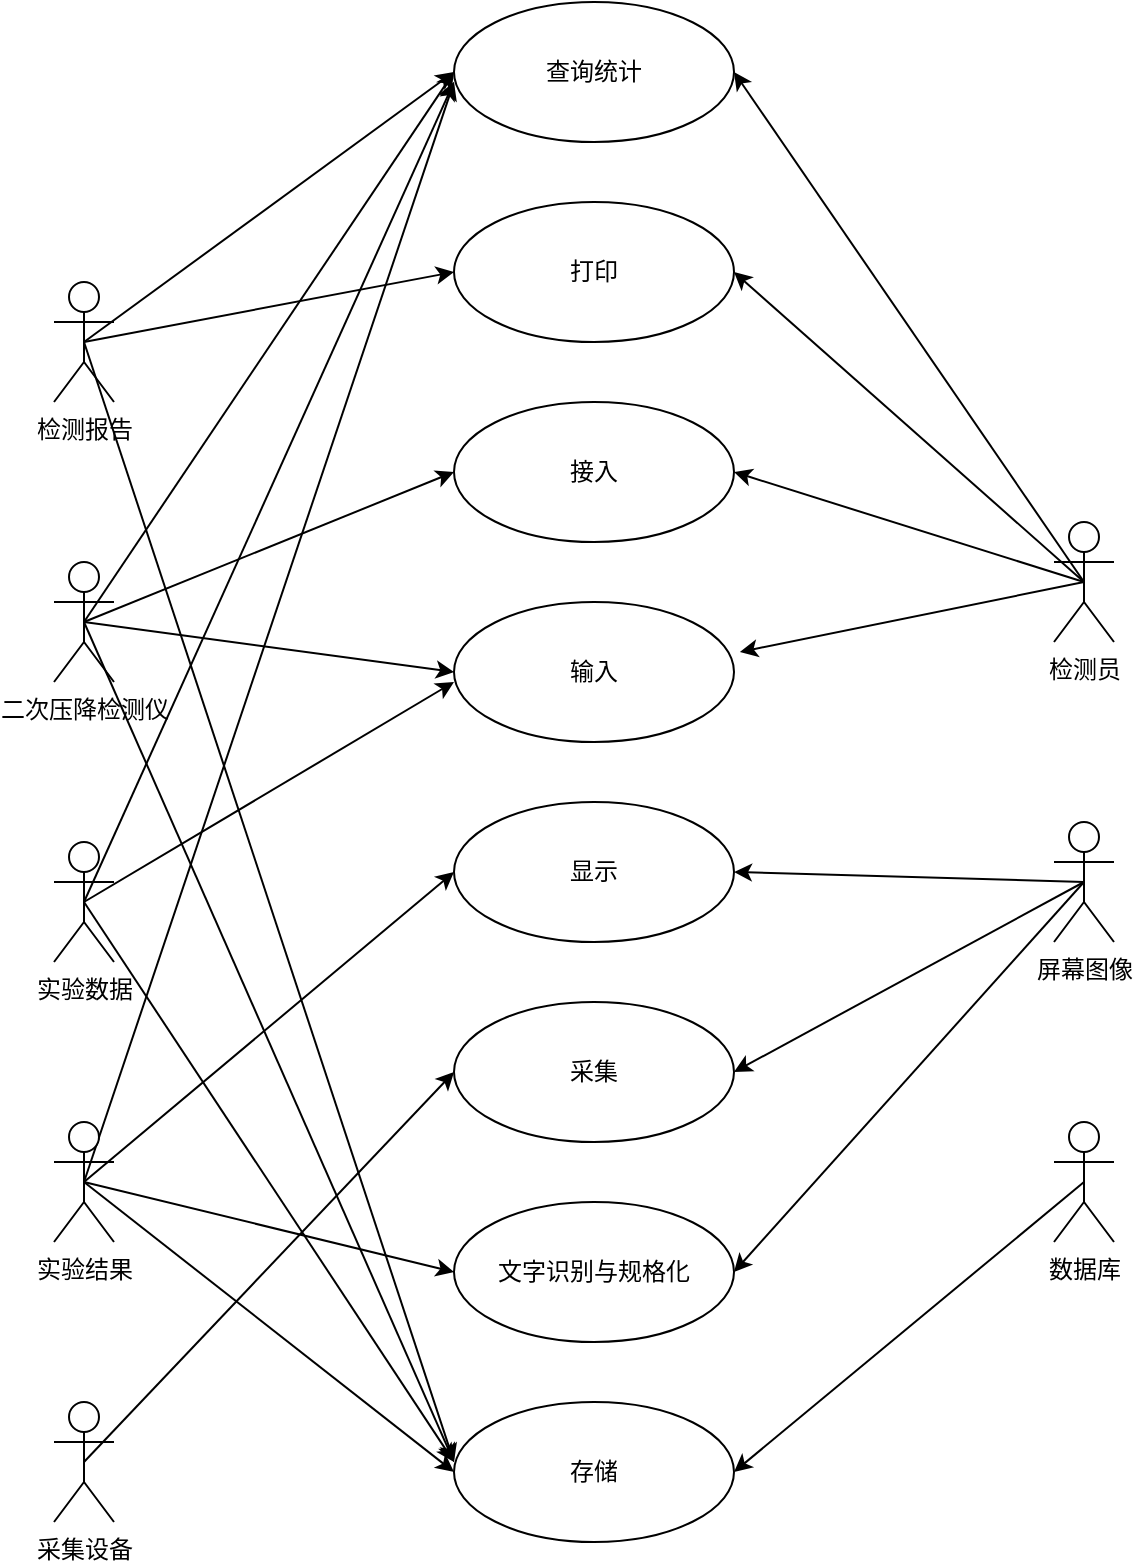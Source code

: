<mxfile version="15.7.3" type="device"><diagram id="RY6_BzIl-Z1RvBdNFUKe" name="第 1 页"><mxGraphModel dx="1102" dy="857" grid="1" gridSize="10" guides="1" tooltips="1" connect="1" arrows="1" fold="1" page="1" pageScale="1" pageWidth="827" pageHeight="1169" math="0" shadow="0"><root><mxCell id="0"/><mxCell id="1" parent="0"/><mxCell id="tnJ9KIsSvP-HENIOb-Eq-36" style="edgeStyle=none;rounded=0;orthogonalLoop=1;jettySize=auto;html=1;exitX=0.5;exitY=0.5;exitDx=0;exitDy=0;exitPerimeter=0;fontSize=12;" edge="1" parent="1" source="tnJ9KIsSvP-HENIOb-Eq-1"><mxGeometry relative="1" as="geometry"><mxPoint x="290" y="760" as="targetPoint"/></mxGeometry></mxCell><mxCell id="tnJ9KIsSvP-HENIOb-Eq-39" style="edgeStyle=none;rounded=0;orthogonalLoop=1;jettySize=auto;html=1;exitX=0.5;exitY=0.5;exitDx=0;exitDy=0;exitPerimeter=0;entryX=0;entryY=0.5;entryDx=0;entryDy=0;fontSize=12;" edge="1" parent="1" source="tnJ9KIsSvP-HENIOb-Eq-1" target="tnJ9KIsSvP-HENIOb-Eq-37"><mxGeometry relative="1" as="geometry"/></mxCell><mxCell id="tnJ9KIsSvP-HENIOb-Eq-46" style="edgeStyle=none;rounded=0;orthogonalLoop=1;jettySize=auto;html=1;exitX=0.5;exitY=0.5;exitDx=0;exitDy=0;exitPerimeter=0;entryX=0;entryY=0.5;entryDx=0;entryDy=0;fontSize=12;" edge="1" parent="1" source="tnJ9KIsSvP-HENIOb-Eq-1" target="tnJ9KIsSvP-HENIOb-Eq-40"><mxGeometry relative="1" as="geometry"/></mxCell><mxCell id="tnJ9KIsSvP-HENIOb-Eq-1" value="检测报告" style="shape=umlActor;verticalLabelPosition=bottom;verticalAlign=top;html=1;" vertex="1" parent="1"><mxGeometry x="90" y="170" width="30" height="60" as="geometry"/></mxCell><mxCell id="tnJ9KIsSvP-HENIOb-Eq-16" style="rounded=0;orthogonalLoop=1;jettySize=auto;html=1;exitX=0.5;exitY=0.5;exitDx=0;exitDy=0;exitPerimeter=0;entryX=0;entryY=0.5;entryDx=0;entryDy=0;" edge="1" parent="1" source="tnJ9KIsSvP-HENIOb-Eq-4" target="tnJ9KIsSvP-HENIOb-Eq-13"><mxGeometry relative="1" as="geometry"/></mxCell><mxCell id="tnJ9KIsSvP-HENIOb-Eq-19" style="edgeStyle=none;rounded=0;orthogonalLoop=1;jettySize=auto;html=1;exitX=0.5;exitY=0.5;exitDx=0;exitDy=0;exitPerimeter=0;entryX=0;entryY=0.5;entryDx=0;entryDy=0;" edge="1" parent="1" source="tnJ9KIsSvP-HENIOb-Eq-4" target="tnJ9KIsSvP-HENIOb-Eq-17"><mxGeometry relative="1" as="geometry"/></mxCell><mxCell id="tnJ9KIsSvP-HENIOb-Eq-35" style="edgeStyle=none;rounded=0;orthogonalLoop=1;jettySize=auto;html=1;exitX=0.5;exitY=0.5;exitDx=0;exitDy=0;exitPerimeter=0;fontSize=12;" edge="1" parent="1" source="tnJ9KIsSvP-HENIOb-Eq-4"><mxGeometry relative="1" as="geometry"><mxPoint x="290" y="760" as="targetPoint"/></mxGeometry></mxCell><mxCell id="tnJ9KIsSvP-HENIOb-Eq-47" style="edgeStyle=none;rounded=0;orthogonalLoop=1;jettySize=auto;html=1;exitX=0.5;exitY=0.5;exitDx=0;exitDy=0;exitPerimeter=0;entryX=0;entryY=0.5;entryDx=0;entryDy=0;fontSize=12;" edge="1" parent="1" source="tnJ9KIsSvP-HENIOb-Eq-4" target="tnJ9KIsSvP-HENIOb-Eq-40"><mxGeometry relative="1" as="geometry"/></mxCell><mxCell id="tnJ9KIsSvP-HENIOb-Eq-4" value="二次压降检测仪" style="shape=umlActor;verticalLabelPosition=bottom;verticalAlign=top;html=1;" vertex="1" parent="1"><mxGeometry x="90" y="310" width="30" height="60" as="geometry"/></mxCell><mxCell id="tnJ9KIsSvP-HENIOb-Eq-20" style="edgeStyle=none;rounded=0;orthogonalLoop=1;jettySize=auto;html=1;exitX=0.5;exitY=0.5;exitDx=0;exitDy=0;exitPerimeter=0;" edge="1" parent="1" source="tnJ9KIsSvP-HENIOb-Eq-6"><mxGeometry relative="1" as="geometry"><mxPoint x="290" y="370" as="targetPoint"/></mxGeometry></mxCell><mxCell id="tnJ9KIsSvP-HENIOb-Eq-34" style="edgeStyle=none;rounded=0;orthogonalLoop=1;jettySize=auto;html=1;exitX=0.5;exitY=0.5;exitDx=0;exitDy=0;exitPerimeter=0;fontSize=12;" edge="1" parent="1" source="tnJ9KIsSvP-HENIOb-Eq-6"><mxGeometry relative="1" as="geometry"><mxPoint x="290" y="760" as="targetPoint"/></mxGeometry></mxCell><mxCell id="tnJ9KIsSvP-HENIOb-Eq-48" style="edgeStyle=none;rounded=0;orthogonalLoop=1;jettySize=auto;html=1;exitX=0.5;exitY=0.5;exitDx=0;exitDy=0;exitPerimeter=0;fontSize=12;" edge="1" parent="1" source="tnJ9KIsSvP-HENIOb-Eq-6"><mxGeometry relative="1" as="geometry"><mxPoint x="290" y="70" as="targetPoint"/></mxGeometry></mxCell><mxCell id="tnJ9KIsSvP-HENIOb-Eq-6" value="实验数据" style="shape=umlActor;verticalLabelPosition=bottom;verticalAlign=top;html=1;" vertex="1" parent="1"><mxGeometry x="90" y="450" width="30" height="60" as="geometry"/></mxCell><mxCell id="tnJ9KIsSvP-HENIOb-Eq-24" style="edgeStyle=none;rounded=0;orthogonalLoop=1;jettySize=auto;html=1;exitX=0.5;exitY=0.5;exitDx=0;exitDy=0;exitPerimeter=0;entryX=0;entryY=0.5;entryDx=0;entryDy=0;" edge="1" parent="1" source="tnJ9KIsSvP-HENIOb-Eq-7" target="tnJ9KIsSvP-HENIOb-Eq-21"><mxGeometry relative="1" as="geometry"/></mxCell><mxCell id="tnJ9KIsSvP-HENIOb-Eq-26" style="edgeStyle=none;rounded=0;orthogonalLoop=1;jettySize=auto;html=1;exitX=0.5;exitY=0.5;exitDx=0;exitDy=0;exitPerimeter=0;entryX=0;entryY=0.5;entryDx=0;entryDy=0;fontSize=12;" edge="1" parent="1" source="tnJ9KIsSvP-HENIOb-Eq-7" target="tnJ9KIsSvP-HENIOb-Eq-25"><mxGeometry relative="1" as="geometry"/></mxCell><mxCell id="tnJ9KIsSvP-HENIOb-Eq-33" style="edgeStyle=none;rounded=0;orthogonalLoop=1;jettySize=auto;html=1;exitX=0.5;exitY=0.5;exitDx=0;exitDy=0;exitPerimeter=0;entryX=0;entryY=0.5;entryDx=0;entryDy=0;fontSize=12;" edge="1" parent="1" source="tnJ9KIsSvP-HENIOb-Eq-7" target="tnJ9KIsSvP-HENIOb-Eq-31"><mxGeometry relative="1" as="geometry"/></mxCell><mxCell id="tnJ9KIsSvP-HENIOb-Eq-49" style="edgeStyle=none;rounded=0;orthogonalLoop=1;jettySize=auto;html=1;exitX=0.5;exitY=0.5;exitDx=0;exitDy=0;exitPerimeter=0;fontSize=12;" edge="1" parent="1" source="tnJ9KIsSvP-HENIOb-Eq-7"><mxGeometry relative="1" as="geometry"><mxPoint x="290" y="70" as="targetPoint"/></mxGeometry></mxCell><mxCell id="tnJ9KIsSvP-HENIOb-Eq-7" value="实验结果" style="shape=umlActor;verticalLabelPosition=bottom;verticalAlign=top;html=1;" vertex="1" parent="1"><mxGeometry x="90" y="590" width="30" height="60" as="geometry"/></mxCell><mxCell id="tnJ9KIsSvP-HENIOb-Eq-30" style="edgeStyle=none;rounded=0;orthogonalLoop=1;jettySize=auto;html=1;exitX=0.5;exitY=0.5;exitDx=0;exitDy=0;exitPerimeter=0;entryX=0;entryY=0.5;entryDx=0;entryDy=0;fontSize=12;" edge="1" parent="1" source="tnJ9KIsSvP-HENIOb-Eq-9" target="tnJ9KIsSvP-HENIOb-Eq-28"><mxGeometry relative="1" as="geometry"/></mxCell><mxCell id="tnJ9KIsSvP-HENIOb-Eq-9" value="采集设备" style="shape=umlActor;verticalLabelPosition=bottom;verticalAlign=top;html=1;" vertex="1" parent="1"><mxGeometry x="90" y="730" width="30" height="60" as="geometry"/></mxCell><mxCell id="tnJ9KIsSvP-HENIOb-Eq-14" style="rounded=0;orthogonalLoop=1;jettySize=auto;html=1;exitX=0.5;exitY=0.5;exitDx=0;exitDy=0;exitPerimeter=0;entryX=1;entryY=0.5;entryDx=0;entryDy=0;" edge="1" parent="1" source="tnJ9KIsSvP-HENIOb-Eq-10" target="tnJ9KIsSvP-HENIOb-Eq-13"><mxGeometry relative="1" as="geometry"/></mxCell><mxCell id="tnJ9KIsSvP-HENIOb-Eq-18" style="edgeStyle=none;rounded=0;orthogonalLoop=1;jettySize=auto;html=1;exitX=0.5;exitY=0.5;exitDx=0;exitDy=0;exitPerimeter=0;entryX=1.021;entryY=0.357;entryDx=0;entryDy=0;entryPerimeter=0;" edge="1" parent="1" source="tnJ9KIsSvP-HENIOb-Eq-10" target="tnJ9KIsSvP-HENIOb-Eq-17"><mxGeometry relative="1" as="geometry"/></mxCell><mxCell id="tnJ9KIsSvP-HENIOb-Eq-38" style="edgeStyle=none;rounded=0;orthogonalLoop=1;jettySize=auto;html=1;exitX=0.5;exitY=0.5;exitDx=0;exitDy=0;exitPerimeter=0;entryX=1;entryY=0.5;entryDx=0;entryDy=0;fontSize=12;" edge="1" parent="1" source="tnJ9KIsSvP-HENIOb-Eq-10" target="tnJ9KIsSvP-HENIOb-Eq-37"><mxGeometry relative="1" as="geometry"/></mxCell><mxCell id="tnJ9KIsSvP-HENIOb-Eq-45" style="edgeStyle=none;rounded=0;orthogonalLoop=1;jettySize=auto;html=1;exitX=0.5;exitY=0.5;exitDx=0;exitDy=0;exitPerimeter=0;entryX=1;entryY=0.5;entryDx=0;entryDy=0;fontSize=12;" edge="1" parent="1" source="tnJ9KIsSvP-HENIOb-Eq-10" target="tnJ9KIsSvP-HENIOb-Eq-40"><mxGeometry relative="1" as="geometry"/></mxCell><mxCell id="tnJ9KIsSvP-HENIOb-Eq-10" value="检测员" style="shape=umlActor;verticalLabelPosition=bottom;verticalAlign=top;html=1;" vertex="1" parent="1"><mxGeometry x="590" y="290" width="30" height="60" as="geometry"/></mxCell><mxCell id="tnJ9KIsSvP-HENIOb-Eq-22" style="edgeStyle=none;rounded=0;orthogonalLoop=1;jettySize=auto;html=1;exitX=0.5;exitY=0.5;exitDx=0;exitDy=0;exitPerimeter=0;entryX=1;entryY=0.5;entryDx=0;entryDy=0;" edge="1" parent="1" source="tnJ9KIsSvP-HENIOb-Eq-11" target="tnJ9KIsSvP-HENIOb-Eq-21"><mxGeometry relative="1" as="geometry"/></mxCell><mxCell id="tnJ9KIsSvP-HENIOb-Eq-27" style="edgeStyle=none;rounded=0;orthogonalLoop=1;jettySize=auto;html=1;exitX=0.5;exitY=0.5;exitDx=0;exitDy=0;exitPerimeter=0;entryX=1;entryY=0.5;entryDx=0;entryDy=0;fontSize=12;" edge="1" parent="1" source="tnJ9KIsSvP-HENIOb-Eq-11" target="tnJ9KIsSvP-HENIOb-Eq-25"><mxGeometry relative="1" as="geometry"/></mxCell><mxCell id="tnJ9KIsSvP-HENIOb-Eq-29" style="edgeStyle=none;rounded=0;orthogonalLoop=1;jettySize=auto;html=1;exitX=0.5;exitY=0.5;exitDx=0;exitDy=0;exitPerimeter=0;entryX=1;entryY=0.5;entryDx=0;entryDy=0;fontSize=12;" edge="1" parent="1" source="tnJ9KIsSvP-HENIOb-Eq-11" target="tnJ9KIsSvP-HENIOb-Eq-28"><mxGeometry relative="1" as="geometry"/></mxCell><mxCell id="tnJ9KIsSvP-HENIOb-Eq-11" value="屏幕图像" style="shape=umlActor;verticalLabelPosition=bottom;verticalAlign=top;html=1;" vertex="1" parent="1"><mxGeometry x="590" y="440" width="30" height="60" as="geometry"/></mxCell><mxCell id="tnJ9KIsSvP-HENIOb-Eq-32" style="edgeStyle=none;rounded=0;orthogonalLoop=1;jettySize=auto;html=1;exitX=0.5;exitY=0.5;exitDx=0;exitDy=0;exitPerimeter=0;entryX=1;entryY=0.5;entryDx=0;entryDy=0;fontSize=12;" edge="1" parent="1" source="tnJ9KIsSvP-HENIOb-Eq-12" target="tnJ9KIsSvP-HENIOb-Eq-31"><mxGeometry relative="1" as="geometry"/></mxCell><mxCell id="tnJ9KIsSvP-HENIOb-Eq-12" value="数据库" style="shape=umlActor;verticalLabelPosition=bottom;verticalAlign=top;html=1;" vertex="1" parent="1"><mxGeometry x="590" y="590" width="30" height="60" as="geometry"/></mxCell><mxCell id="tnJ9KIsSvP-HENIOb-Eq-13" value="接入" style="ellipse;whiteSpace=wrap;html=1;" vertex="1" parent="1"><mxGeometry x="290" y="230" width="140" height="70" as="geometry"/></mxCell><mxCell id="tnJ9KIsSvP-HENIOb-Eq-17" value="输入" style="ellipse;whiteSpace=wrap;html=1;" vertex="1" parent="1"><mxGeometry x="290" y="330" width="140" height="70" as="geometry"/></mxCell><mxCell id="tnJ9KIsSvP-HENIOb-Eq-21" value="显示" style="ellipse;whiteSpace=wrap;html=1;" vertex="1" parent="1"><mxGeometry x="290" y="430" width="140" height="70" as="geometry"/></mxCell><mxCell id="tnJ9KIsSvP-HENIOb-Eq-25" value="&lt;div&gt;&lt;font style=&quot;font-size: 12px&quot;&gt;文字识别与规格化&lt;/font&gt;&lt;/div&gt;" style="ellipse;whiteSpace=wrap;html=1;" vertex="1" parent="1"><mxGeometry x="290" y="630" width="140" height="70" as="geometry"/></mxCell><mxCell id="tnJ9KIsSvP-HENIOb-Eq-28" value="采集" style="ellipse;whiteSpace=wrap;html=1;" vertex="1" parent="1"><mxGeometry x="290" y="530" width="140" height="70" as="geometry"/></mxCell><mxCell id="tnJ9KIsSvP-HENIOb-Eq-31" value="&lt;div&gt;&lt;font style=&quot;font-size: 12px&quot;&gt;存储&lt;/font&gt;&lt;/div&gt;" style="ellipse;whiteSpace=wrap;html=1;" vertex="1" parent="1"><mxGeometry x="290" y="730" width="140" height="70" as="geometry"/></mxCell><mxCell id="tnJ9KIsSvP-HENIOb-Eq-37" value="打印" style="ellipse;whiteSpace=wrap;html=1;" vertex="1" parent="1"><mxGeometry x="290" y="130" width="140" height="70" as="geometry"/></mxCell><mxCell id="tnJ9KIsSvP-HENIOb-Eq-40" value="查询统计" style="ellipse;whiteSpace=wrap;html=1;" vertex="1" parent="1"><mxGeometry x="290" y="30" width="140" height="70" as="geometry"/></mxCell></root></mxGraphModel></diagram></mxfile>